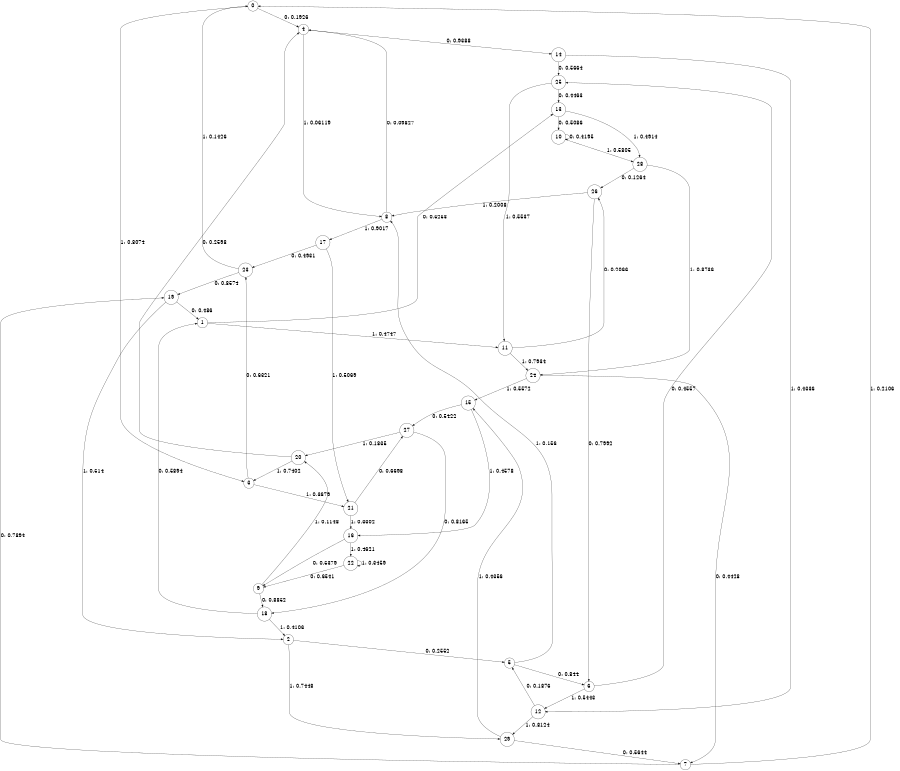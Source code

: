 digraph "ch5randomL5" {
size = "6,8.5";
ratio = "fill";
node [shape = circle];
node [fontsize = 24];
edge [fontsize = 24];
0 -> 4 [label = "0: 0.1926   "];
0 -> 3 [label = "1: 0.8074   "];
1 -> 13 [label = "0: 0.5253   "];
1 -> 11 [label = "1: 0.4747   "];
2 -> 5 [label = "0: 0.2552   "];
2 -> 29 [label = "1: 0.7448   "];
3 -> 23 [label = "0: 0.6321   "];
3 -> 21 [label = "1: 0.3679   "];
4 -> 14 [label = "0: 0.9388   "];
4 -> 8 [label = "1: 0.06119  "];
5 -> 6 [label = "0: 0.844    "];
5 -> 8 [label = "1: 0.156    "];
6 -> 25 [label = "0: 0.4557   "];
6 -> 12 [label = "1: 0.5443   "];
7 -> 19 [label = "0: 0.7894   "];
7 -> 0 [label = "1: 0.2106   "];
8 -> 4 [label = "0: 0.09827  "];
8 -> 17 [label = "1: 0.9017   "];
9 -> 18 [label = "0: 0.8852   "];
9 -> 20 [label = "1: 0.1148   "];
10 -> 10 [label = "0: 0.4195   "];
10 -> 28 [label = "1: 0.5805   "];
11 -> 26 [label = "0: 0.2066   "];
11 -> 24 [label = "1: 0.7934   "];
12 -> 5 [label = "0: 0.1876   "];
12 -> 29 [label = "1: 0.8124   "];
13 -> 10 [label = "0: 0.5086   "];
13 -> 28 [label = "1: 0.4914   "];
14 -> 25 [label = "0: 0.5664   "];
14 -> 12 [label = "1: 0.4336   "];
15 -> 27 [label = "0: 0.5422   "];
15 -> 16 [label = "1: 0.4578   "];
16 -> 9 [label = "0: 0.5379   "];
16 -> 22 [label = "1: 0.4621   "];
17 -> 23 [label = "0: 0.4931   "];
17 -> 21 [label = "1: 0.5069   "];
18 -> 1 [label = "0: 0.5894   "];
18 -> 2 [label = "1: 0.4106   "];
19 -> 1 [label = "0: 0.486    "];
19 -> 2 [label = "1: 0.514    "];
20 -> 4 [label = "0: 0.2598   "];
20 -> 3 [label = "1: 0.7402   "];
21 -> 27 [label = "0: 0.6698   "];
21 -> 16 [label = "1: 0.3302   "];
22 -> 9 [label = "0: 0.6541   "];
22 -> 22 [label = "1: 0.3459   "];
23 -> 19 [label = "0: 0.8574   "];
23 -> 0 [label = "1: 0.1426   "];
24 -> 7 [label = "0: 0.4428   "];
24 -> 15 [label = "1: 0.5572   "];
25 -> 13 [label = "0: 0.4463   "];
25 -> 11 [label = "1: 0.5537   "];
26 -> 6 [label = "0: 0.7992   "];
26 -> 8 [label = "1: 0.2008   "];
27 -> 18 [label = "0: 0.8165   "];
27 -> 20 [label = "1: 0.1835   "];
28 -> 26 [label = "0: 0.1264   "];
28 -> 24 [label = "1: 0.8736   "];
29 -> 7 [label = "0: 0.5644   "];
29 -> 15 [label = "1: 0.4356   "];
}